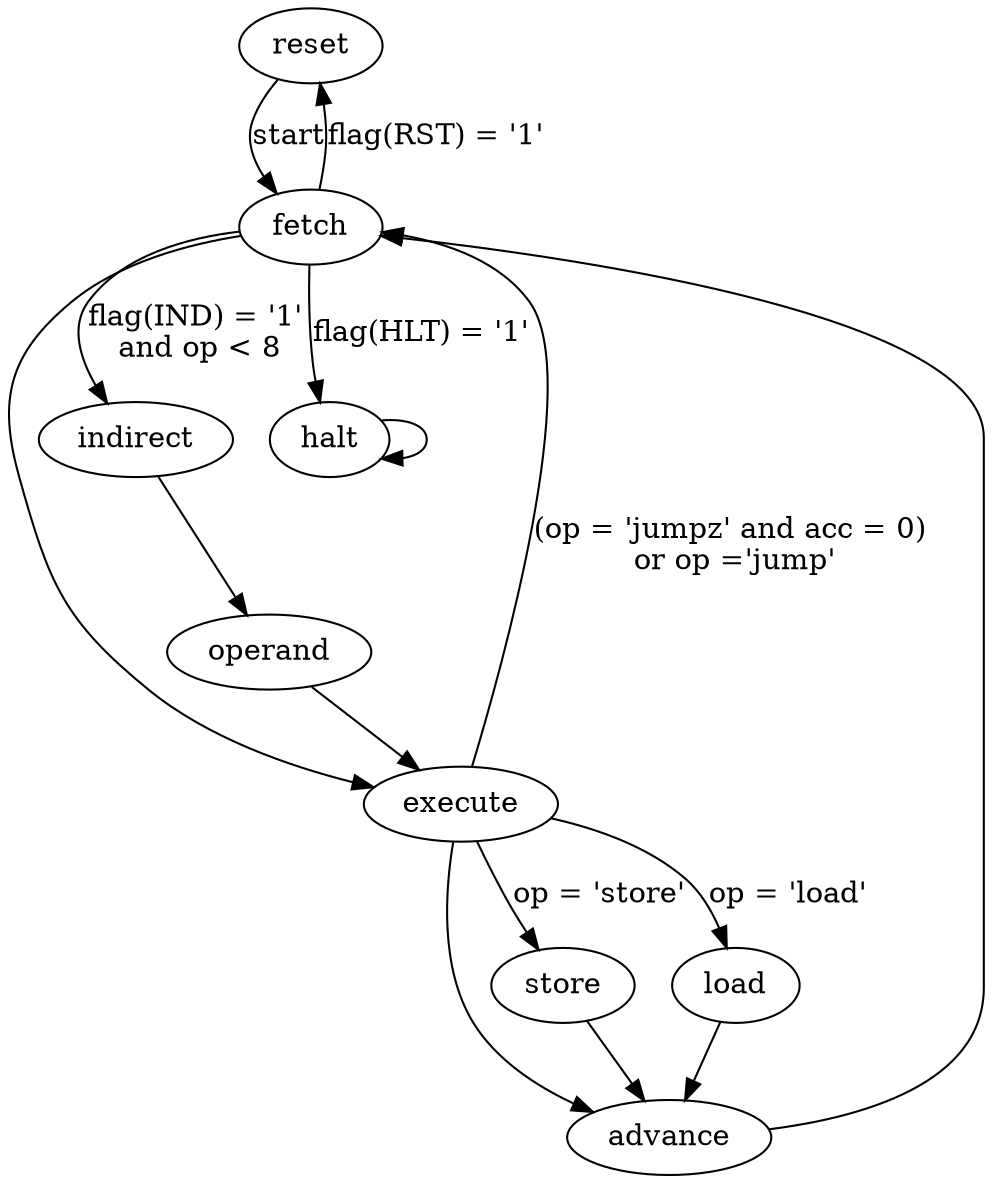 /* state diagram of the 1 bit bcpu cpu */

digraph bcpu {
	reset -> fetch [label="start"]
	fetch -> execute
	fetch -> indirect [label="flag(IND) = '1'\n and op < 8"]
	fetch -> reset  [label="flag(RST) = '1'"]
	fetch -> halt  [label="flag(HLT) = '1'"]
	indirect -> operand
	operand -> execute
	execute -> advance
	execute -> store   [label="op = 'store'"]
	execute -> load   [label="op = 'load'"]
	execute -> fetch [label="(op = 'jumpz' and acc = 0)\n or op ='jump'"]
	store -> advance
	load -> advance
	advance -> fetch
	halt -> halt
}

